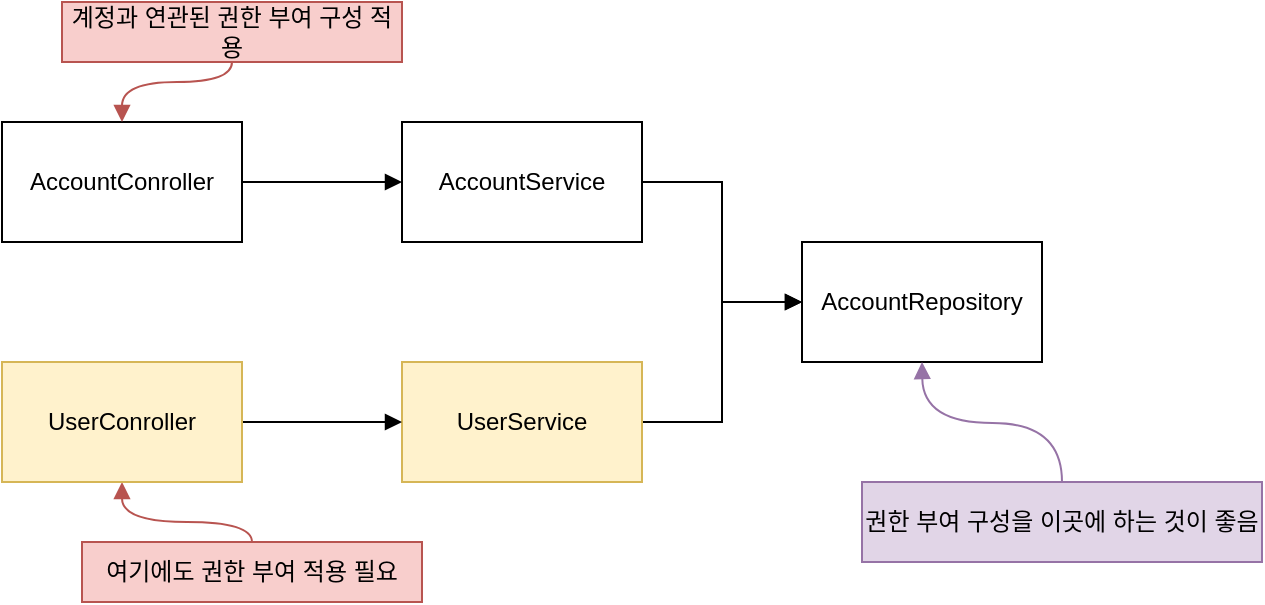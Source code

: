<mxfile version="23.0.2" type="device">
  <diagram name="페이지-1" id="TDJ3Fm0WZCrvMc8LsvKk">
    <mxGraphModel dx="1114" dy="894" grid="1" gridSize="10" guides="1" tooltips="1" connect="1" arrows="1" fold="1" page="1" pageScale="1" pageWidth="827" pageHeight="1169" math="0" shadow="0">
      <root>
        <mxCell id="0" />
        <mxCell id="1" parent="0" />
        <mxCell id="YjKBUB9Yanwj0md_x61j-1" value="AccountRepository" style="rounded=0;whiteSpace=wrap;html=1;" vertex="1" parent="1">
          <mxGeometry x="520" y="180" width="120" height="60" as="geometry" />
        </mxCell>
        <mxCell id="YjKBUB9Yanwj0md_x61j-2" style="edgeStyle=orthogonalEdgeStyle;rounded=0;orthogonalLoop=1;jettySize=auto;html=1;entryX=0;entryY=0.5;entryDx=0;entryDy=0;endArrow=block;endFill=1;" edge="1" parent="1" source="YjKBUB9Yanwj0md_x61j-3" target="YjKBUB9Yanwj0md_x61j-1">
          <mxGeometry relative="1" as="geometry" />
        </mxCell>
        <mxCell id="YjKBUB9Yanwj0md_x61j-3" value="AccountService" style="rounded=0;whiteSpace=wrap;html=1;" vertex="1" parent="1">
          <mxGeometry x="320" y="120" width="120" height="60" as="geometry" />
        </mxCell>
        <mxCell id="YjKBUB9Yanwj0md_x61j-4" style="edgeStyle=orthogonalEdgeStyle;rounded=0;orthogonalLoop=1;jettySize=auto;html=1;entryX=0;entryY=0.5;entryDx=0;entryDy=0;endArrow=block;endFill=1;" edge="1" parent="1" source="YjKBUB9Yanwj0md_x61j-6" target="YjKBUB9Yanwj0md_x61j-3">
          <mxGeometry relative="1" as="geometry" />
        </mxCell>
        <mxCell id="YjKBUB9Yanwj0md_x61j-6" value="AccountConroller" style="rounded=0;whiteSpace=wrap;html=1;" vertex="1" parent="1">
          <mxGeometry x="120" y="120" width="120" height="60" as="geometry" />
        </mxCell>
        <mxCell id="YjKBUB9Yanwj0md_x61j-9" style="edgeStyle=orthogonalEdgeStyle;rounded=0;orthogonalLoop=1;jettySize=auto;html=1;entryX=0;entryY=0.5;entryDx=0;entryDy=0;endArrow=block;endFill=1;" edge="1" parent="1" source="YjKBUB9Yanwj0md_x61j-10" target="YjKBUB9Yanwj0md_x61j-1">
          <mxGeometry relative="1" as="geometry">
            <mxPoint x="520" y="270" as="targetPoint" />
          </mxGeometry>
        </mxCell>
        <mxCell id="YjKBUB9Yanwj0md_x61j-10" value="UserService" style="rounded=0;whiteSpace=wrap;html=1;fillColor=#fff2cc;strokeColor=#d6b656;" vertex="1" parent="1">
          <mxGeometry x="320" y="240" width="120" height="60" as="geometry" />
        </mxCell>
        <mxCell id="YjKBUB9Yanwj0md_x61j-11" style="edgeStyle=orthogonalEdgeStyle;rounded=0;orthogonalLoop=1;jettySize=auto;html=1;entryX=0;entryY=0.5;entryDx=0;entryDy=0;endArrow=block;endFill=1;" edge="1" parent="1" source="YjKBUB9Yanwj0md_x61j-13" target="YjKBUB9Yanwj0md_x61j-10">
          <mxGeometry relative="1" as="geometry" />
        </mxCell>
        <mxCell id="YjKBUB9Yanwj0md_x61j-12" style="edgeStyle=orthogonalEdgeStyle;rounded=0;orthogonalLoop=1;jettySize=auto;html=1;curved=1;startArrow=block;startFill=1;endArrow=none;endFill=0;fillColor=#f8cecc;strokeColor=#b85450;" edge="1" parent="1" source="YjKBUB9Yanwj0md_x61j-13" target="YjKBUB9Yanwj0md_x61j-14">
          <mxGeometry relative="1" as="geometry" />
        </mxCell>
        <mxCell id="YjKBUB9Yanwj0md_x61j-13" value="UserConroller" style="rounded=0;whiteSpace=wrap;html=1;fillColor=#fff2cc;strokeColor=#d6b656;" vertex="1" parent="1">
          <mxGeometry x="120" y="240" width="120" height="60" as="geometry" />
        </mxCell>
        <mxCell id="YjKBUB9Yanwj0md_x61j-14" value="여기에도 권한 부여 적용 필요" style="text;html=1;strokeColor=#b85450;fillColor=#f8cecc;align=center;verticalAlign=middle;whiteSpace=wrap;rounded=0;" vertex="1" parent="1">
          <mxGeometry x="160" y="330" width="170" height="30" as="geometry" />
        </mxCell>
        <mxCell id="YjKBUB9Yanwj0md_x61j-15" style="edgeStyle=orthogonalEdgeStyle;rounded=0;orthogonalLoop=1;jettySize=auto;html=1;curved=1;startArrow=block;startFill=1;endArrow=none;endFill=0;fillColor=#f8cecc;strokeColor=#b85450;exitX=0.5;exitY=0;exitDx=0;exitDy=0;" edge="1" parent="1" target="YjKBUB9Yanwj0md_x61j-16" source="YjKBUB9Yanwj0md_x61j-6">
          <mxGeometry relative="1" as="geometry">
            <mxPoint x="170" y="10" as="sourcePoint" />
          </mxGeometry>
        </mxCell>
        <mxCell id="YjKBUB9Yanwj0md_x61j-16" value="계정과 연관된 권한 부여 구성 적용" style="text;html=1;strokeColor=#b85450;fillColor=#f8cecc;align=center;verticalAlign=middle;whiteSpace=wrap;rounded=0;" vertex="1" parent="1">
          <mxGeometry x="150" y="60" width="170" height="30" as="geometry" />
        </mxCell>
        <mxCell id="YjKBUB9Yanwj0md_x61j-17" style="edgeStyle=orthogonalEdgeStyle;rounded=0;orthogonalLoop=1;jettySize=auto;html=1;curved=1;startArrow=block;startFill=1;endArrow=none;endFill=0;fillColor=#e1d5e7;strokeColor=#9673a6;" edge="1" parent="1" target="YjKBUB9Yanwj0md_x61j-18">
          <mxGeometry relative="1" as="geometry">
            <mxPoint x="580" y="240" as="sourcePoint" />
          </mxGeometry>
        </mxCell>
        <mxCell id="YjKBUB9Yanwj0md_x61j-18" value="권한 부여 구성을 이곳에 하는 것이 좋음" style="text;html=1;strokeColor=#9673a6;fillColor=#e1d5e7;align=center;verticalAlign=middle;whiteSpace=wrap;rounded=0;" vertex="1" parent="1">
          <mxGeometry x="550" y="300" width="200" height="40" as="geometry" />
        </mxCell>
      </root>
    </mxGraphModel>
  </diagram>
</mxfile>
